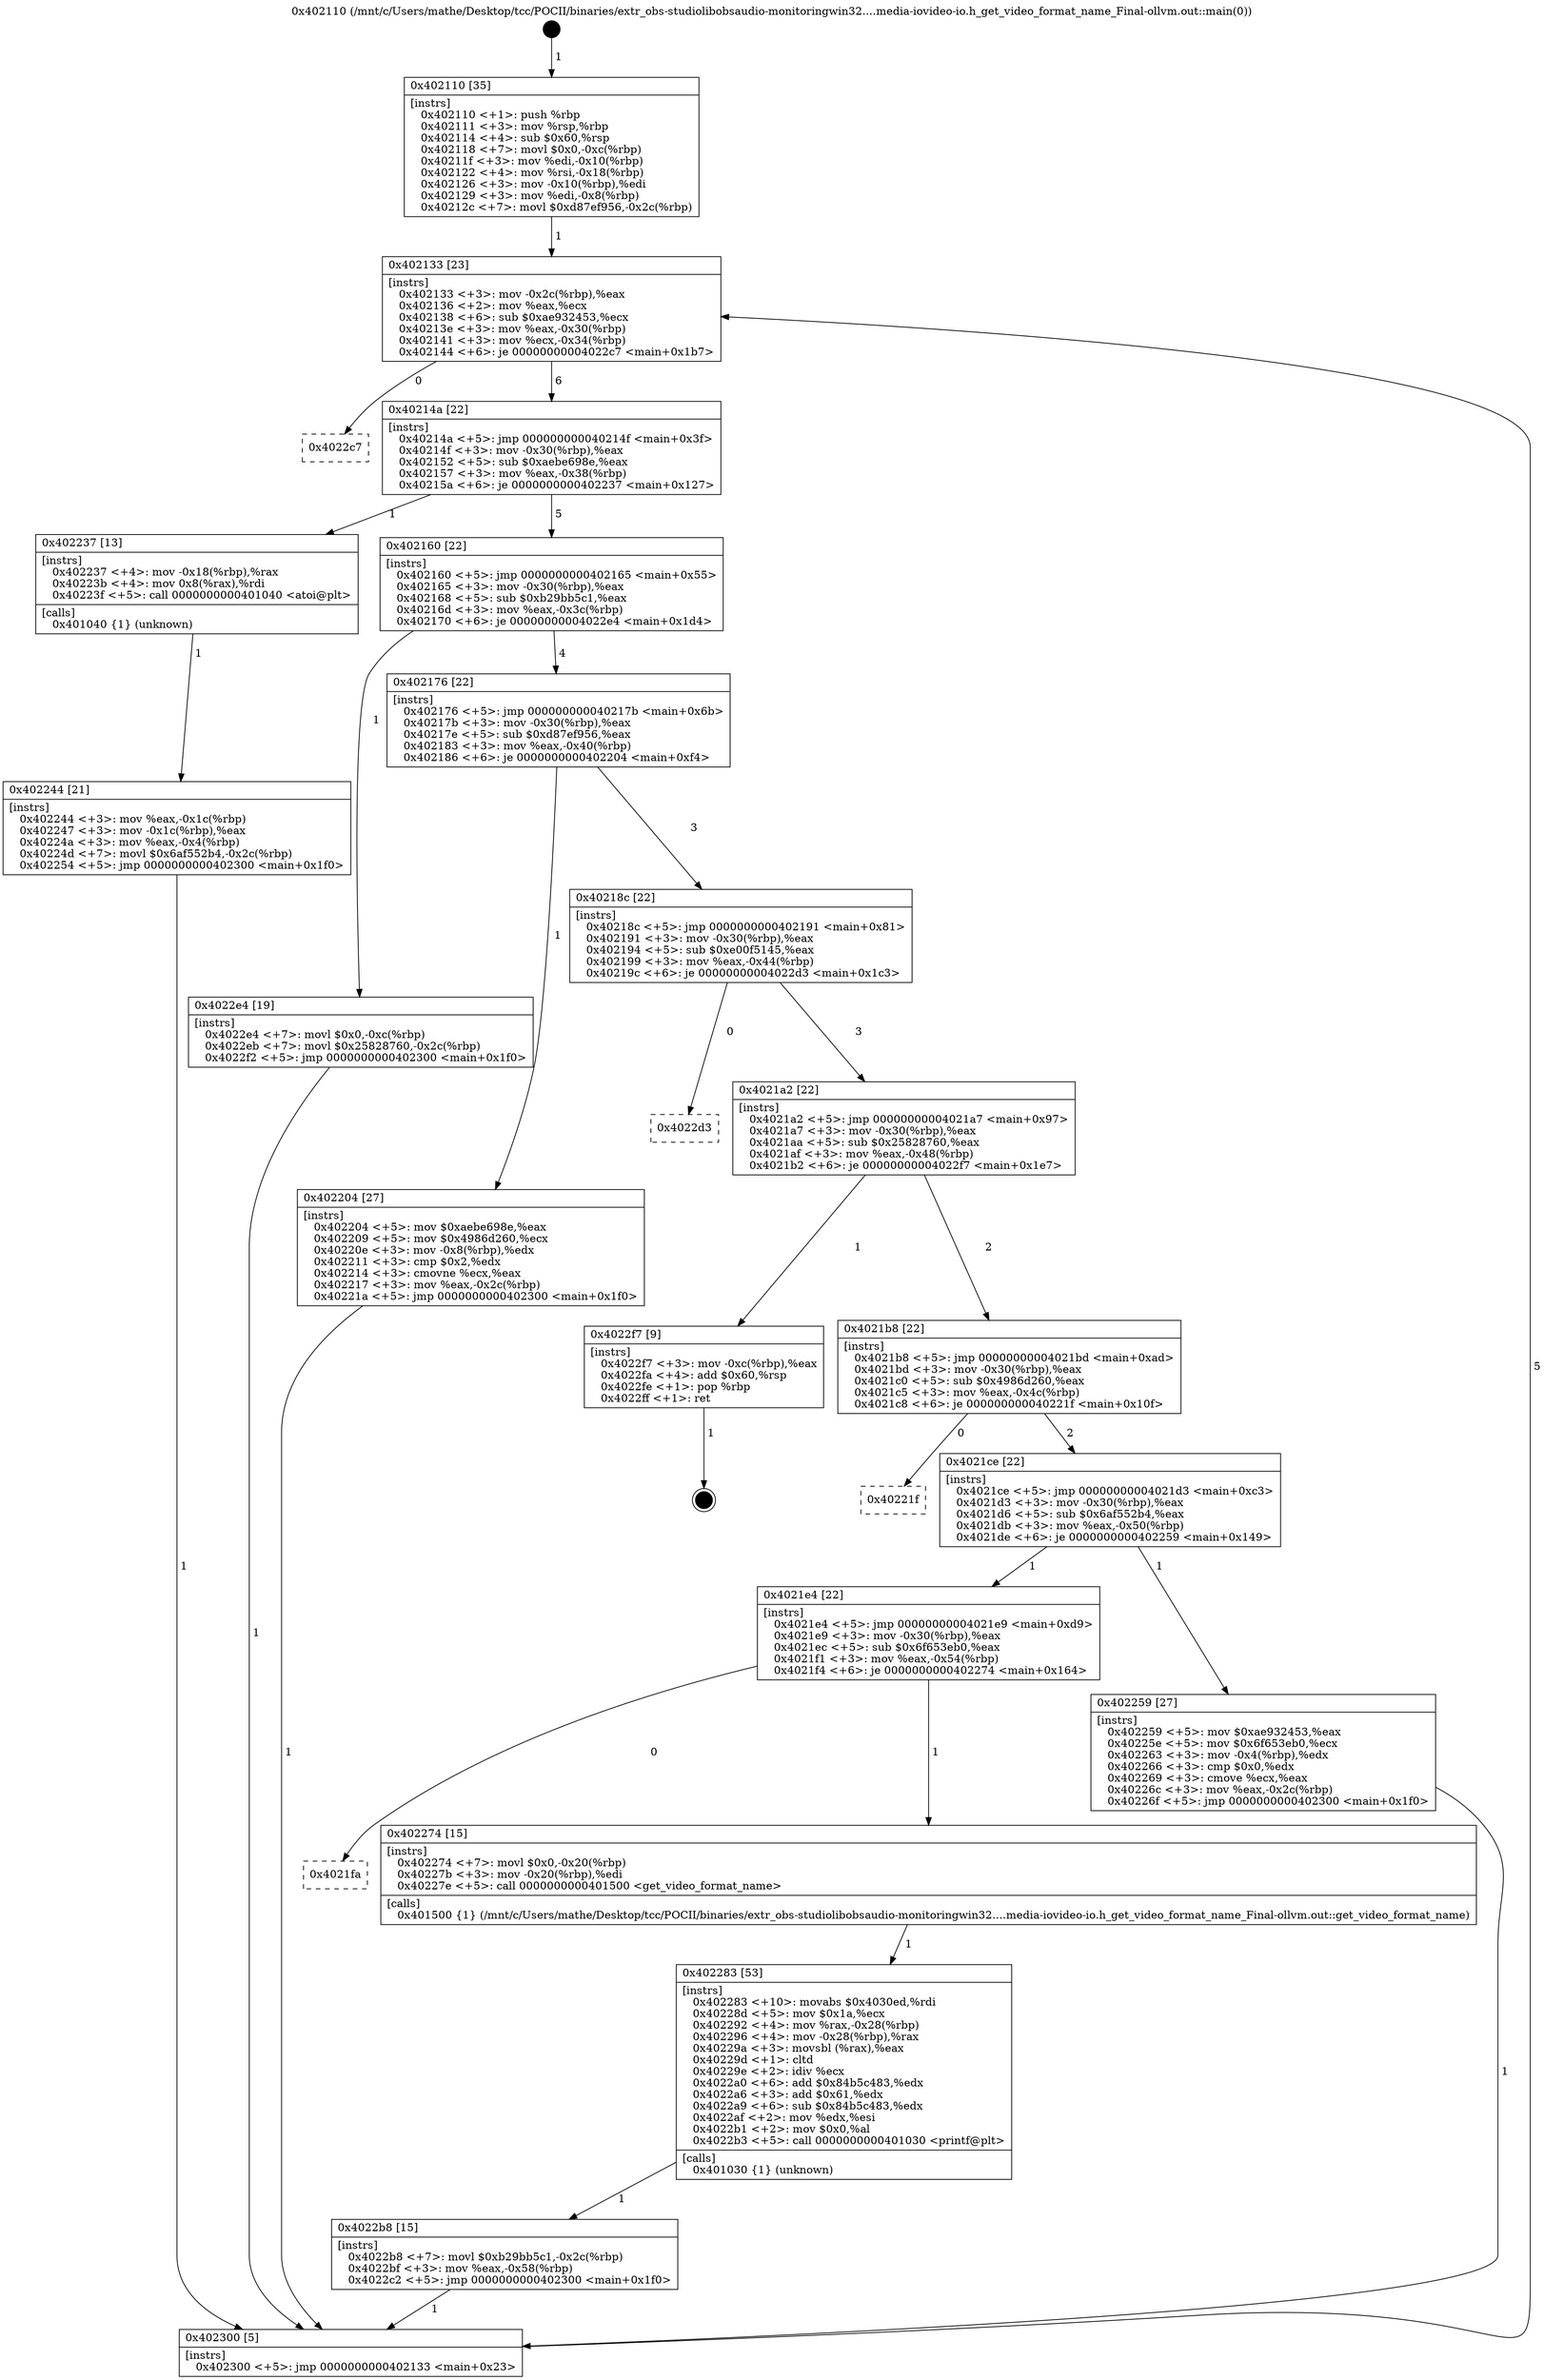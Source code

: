 digraph "0x402110" {
  label = "0x402110 (/mnt/c/Users/mathe/Desktop/tcc/POCII/binaries/extr_obs-studiolibobsaudio-monitoringwin32....media-iovideo-io.h_get_video_format_name_Final-ollvm.out::main(0))"
  labelloc = "t"
  node[shape=record]

  Entry [label="",width=0.3,height=0.3,shape=circle,fillcolor=black,style=filled]
  "0x402133" [label="{
     0x402133 [23]\l
     | [instrs]\l
     &nbsp;&nbsp;0x402133 \<+3\>: mov -0x2c(%rbp),%eax\l
     &nbsp;&nbsp;0x402136 \<+2\>: mov %eax,%ecx\l
     &nbsp;&nbsp;0x402138 \<+6\>: sub $0xae932453,%ecx\l
     &nbsp;&nbsp;0x40213e \<+3\>: mov %eax,-0x30(%rbp)\l
     &nbsp;&nbsp;0x402141 \<+3\>: mov %ecx,-0x34(%rbp)\l
     &nbsp;&nbsp;0x402144 \<+6\>: je 00000000004022c7 \<main+0x1b7\>\l
  }"]
  "0x4022c7" [label="{
     0x4022c7\l
  }", style=dashed]
  "0x40214a" [label="{
     0x40214a [22]\l
     | [instrs]\l
     &nbsp;&nbsp;0x40214a \<+5\>: jmp 000000000040214f \<main+0x3f\>\l
     &nbsp;&nbsp;0x40214f \<+3\>: mov -0x30(%rbp),%eax\l
     &nbsp;&nbsp;0x402152 \<+5\>: sub $0xaebe698e,%eax\l
     &nbsp;&nbsp;0x402157 \<+3\>: mov %eax,-0x38(%rbp)\l
     &nbsp;&nbsp;0x40215a \<+6\>: je 0000000000402237 \<main+0x127\>\l
  }"]
  Exit [label="",width=0.3,height=0.3,shape=circle,fillcolor=black,style=filled,peripheries=2]
  "0x402237" [label="{
     0x402237 [13]\l
     | [instrs]\l
     &nbsp;&nbsp;0x402237 \<+4\>: mov -0x18(%rbp),%rax\l
     &nbsp;&nbsp;0x40223b \<+4\>: mov 0x8(%rax),%rdi\l
     &nbsp;&nbsp;0x40223f \<+5\>: call 0000000000401040 \<atoi@plt\>\l
     | [calls]\l
     &nbsp;&nbsp;0x401040 \{1\} (unknown)\l
  }"]
  "0x402160" [label="{
     0x402160 [22]\l
     | [instrs]\l
     &nbsp;&nbsp;0x402160 \<+5\>: jmp 0000000000402165 \<main+0x55\>\l
     &nbsp;&nbsp;0x402165 \<+3\>: mov -0x30(%rbp),%eax\l
     &nbsp;&nbsp;0x402168 \<+5\>: sub $0xb29bb5c1,%eax\l
     &nbsp;&nbsp;0x40216d \<+3\>: mov %eax,-0x3c(%rbp)\l
     &nbsp;&nbsp;0x402170 \<+6\>: je 00000000004022e4 \<main+0x1d4\>\l
  }"]
  "0x4022b8" [label="{
     0x4022b8 [15]\l
     | [instrs]\l
     &nbsp;&nbsp;0x4022b8 \<+7\>: movl $0xb29bb5c1,-0x2c(%rbp)\l
     &nbsp;&nbsp;0x4022bf \<+3\>: mov %eax,-0x58(%rbp)\l
     &nbsp;&nbsp;0x4022c2 \<+5\>: jmp 0000000000402300 \<main+0x1f0\>\l
  }"]
  "0x4022e4" [label="{
     0x4022e4 [19]\l
     | [instrs]\l
     &nbsp;&nbsp;0x4022e4 \<+7\>: movl $0x0,-0xc(%rbp)\l
     &nbsp;&nbsp;0x4022eb \<+7\>: movl $0x25828760,-0x2c(%rbp)\l
     &nbsp;&nbsp;0x4022f2 \<+5\>: jmp 0000000000402300 \<main+0x1f0\>\l
  }"]
  "0x402176" [label="{
     0x402176 [22]\l
     | [instrs]\l
     &nbsp;&nbsp;0x402176 \<+5\>: jmp 000000000040217b \<main+0x6b\>\l
     &nbsp;&nbsp;0x40217b \<+3\>: mov -0x30(%rbp),%eax\l
     &nbsp;&nbsp;0x40217e \<+5\>: sub $0xd87ef956,%eax\l
     &nbsp;&nbsp;0x402183 \<+3\>: mov %eax,-0x40(%rbp)\l
     &nbsp;&nbsp;0x402186 \<+6\>: je 0000000000402204 \<main+0xf4\>\l
  }"]
  "0x402283" [label="{
     0x402283 [53]\l
     | [instrs]\l
     &nbsp;&nbsp;0x402283 \<+10\>: movabs $0x4030ed,%rdi\l
     &nbsp;&nbsp;0x40228d \<+5\>: mov $0x1a,%ecx\l
     &nbsp;&nbsp;0x402292 \<+4\>: mov %rax,-0x28(%rbp)\l
     &nbsp;&nbsp;0x402296 \<+4\>: mov -0x28(%rbp),%rax\l
     &nbsp;&nbsp;0x40229a \<+3\>: movsbl (%rax),%eax\l
     &nbsp;&nbsp;0x40229d \<+1\>: cltd\l
     &nbsp;&nbsp;0x40229e \<+2\>: idiv %ecx\l
     &nbsp;&nbsp;0x4022a0 \<+6\>: add $0x84b5c483,%edx\l
     &nbsp;&nbsp;0x4022a6 \<+3\>: add $0x61,%edx\l
     &nbsp;&nbsp;0x4022a9 \<+6\>: sub $0x84b5c483,%edx\l
     &nbsp;&nbsp;0x4022af \<+2\>: mov %edx,%esi\l
     &nbsp;&nbsp;0x4022b1 \<+2\>: mov $0x0,%al\l
     &nbsp;&nbsp;0x4022b3 \<+5\>: call 0000000000401030 \<printf@plt\>\l
     | [calls]\l
     &nbsp;&nbsp;0x401030 \{1\} (unknown)\l
  }"]
  "0x402204" [label="{
     0x402204 [27]\l
     | [instrs]\l
     &nbsp;&nbsp;0x402204 \<+5\>: mov $0xaebe698e,%eax\l
     &nbsp;&nbsp;0x402209 \<+5\>: mov $0x4986d260,%ecx\l
     &nbsp;&nbsp;0x40220e \<+3\>: mov -0x8(%rbp),%edx\l
     &nbsp;&nbsp;0x402211 \<+3\>: cmp $0x2,%edx\l
     &nbsp;&nbsp;0x402214 \<+3\>: cmovne %ecx,%eax\l
     &nbsp;&nbsp;0x402217 \<+3\>: mov %eax,-0x2c(%rbp)\l
     &nbsp;&nbsp;0x40221a \<+5\>: jmp 0000000000402300 \<main+0x1f0\>\l
  }"]
  "0x40218c" [label="{
     0x40218c [22]\l
     | [instrs]\l
     &nbsp;&nbsp;0x40218c \<+5\>: jmp 0000000000402191 \<main+0x81\>\l
     &nbsp;&nbsp;0x402191 \<+3\>: mov -0x30(%rbp),%eax\l
     &nbsp;&nbsp;0x402194 \<+5\>: sub $0xe00f5145,%eax\l
     &nbsp;&nbsp;0x402199 \<+3\>: mov %eax,-0x44(%rbp)\l
     &nbsp;&nbsp;0x40219c \<+6\>: je 00000000004022d3 \<main+0x1c3\>\l
  }"]
  "0x402300" [label="{
     0x402300 [5]\l
     | [instrs]\l
     &nbsp;&nbsp;0x402300 \<+5\>: jmp 0000000000402133 \<main+0x23\>\l
  }"]
  "0x402110" [label="{
     0x402110 [35]\l
     | [instrs]\l
     &nbsp;&nbsp;0x402110 \<+1\>: push %rbp\l
     &nbsp;&nbsp;0x402111 \<+3\>: mov %rsp,%rbp\l
     &nbsp;&nbsp;0x402114 \<+4\>: sub $0x60,%rsp\l
     &nbsp;&nbsp;0x402118 \<+7\>: movl $0x0,-0xc(%rbp)\l
     &nbsp;&nbsp;0x40211f \<+3\>: mov %edi,-0x10(%rbp)\l
     &nbsp;&nbsp;0x402122 \<+4\>: mov %rsi,-0x18(%rbp)\l
     &nbsp;&nbsp;0x402126 \<+3\>: mov -0x10(%rbp),%edi\l
     &nbsp;&nbsp;0x402129 \<+3\>: mov %edi,-0x8(%rbp)\l
     &nbsp;&nbsp;0x40212c \<+7\>: movl $0xd87ef956,-0x2c(%rbp)\l
  }"]
  "0x402244" [label="{
     0x402244 [21]\l
     | [instrs]\l
     &nbsp;&nbsp;0x402244 \<+3\>: mov %eax,-0x1c(%rbp)\l
     &nbsp;&nbsp;0x402247 \<+3\>: mov -0x1c(%rbp),%eax\l
     &nbsp;&nbsp;0x40224a \<+3\>: mov %eax,-0x4(%rbp)\l
     &nbsp;&nbsp;0x40224d \<+7\>: movl $0x6af552b4,-0x2c(%rbp)\l
     &nbsp;&nbsp;0x402254 \<+5\>: jmp 0000000000402300 \<main+0x1f0\>\l
  }"]
  "0x4021fa" [label="{
     0x4021fa\l
  }", style=dashed]
  "0x4022d3" [label="{
     0x4022d3\l
  }", style=dashed]
  "0x4021a2" [label="{
     0x4021a2 [22]\l
     | [instrs]\l
     &nbsp;&nbsp;0x4021a2 \<+5\>: jmp 00000000004021a7 \<main+0x97\>\l
     &nbsp;&nbsp;0x4021a7 \<+3\>: mov -0x30(%rbp),%eax\l
     &nbsp;&nbsp;0x4021aa \<+5\>: sub $0x25828760,%eax\l
     &nbsp;&nbsp;0x4021af \<+3\>: mov %eax,-0x48(%rbp)\l
     &nbsp;&nbsp;0x4021b2 \<+6\>: je 00000000004022f7 \<main+0x1e7\>\l
  }"]
  "0x402274" [label="{
     0x402274 [15]\l
     | [instrs]\l
     &nbsp;&nbsp;0x402274 \<+7\>: movl $0x0,-0x20(%rbp)\l
     &nbsp;&nbsp;0x40227b \<+3\>: mov -0x20(%rbp),%edi\l
     &nbsp;&nbsp;0x40227e \<+5\>: call 0000000000401500 \<get_video_format_name\>\l
     | [calls]\l
     &nbsp;&nbsp;0x401500 \{1\} (/mnt/c/Users/mathe/Desktop/tcc/POCII/binaries/extr_obs-studiolibobsaudio-monitoringwin32....media-iovideo-io.h_get_video_format_name_Final-ollvm.out::get_video_format_name)\l
  }"]
  "0x4022f7" [label="{
     0x4022f7 [9]\l
     | [instrs]\l
     &nbsp;&nbsp;0x4022f7 \<+3\>: mov -0xc(%rbp),%eax\l
     &nbsp;&nbsp;0x4022fa \<+4\>: add $0x60,%rsp\l
     &nbsp;&nbsp;0x4022fe \<+1\>: pop %rbp\l
     &nbsp;&nbsp;0x4022ff \<+1\>: ret\l
  }"]
  "0x4021b8" [label="{
     0x4021b8 [22]\l
     | [instrs]\l
     &nbsp;&nbsp;0x4021b8 \<+5\>: jmp 00000000004021bd \<main+0xad\>\l
     &nbsp;&nbsp;0x4021bd \<+3\>: mov -0x30(%rbp),%eax\l
     &nbsp;&nbsp;0x4021c0 \<+5\>: sub $0x4986d260,%eax\l
     &nbsp;&nbsp;0x4021c5 \<+3\>: mov %eax,-0x4c(%rbp)\l
     &nbsp;&nbsp;0x4021c8 \<+6\>: je 000000000040221f \<main+0x10f\>\l
  }"]
  "0x4021e4" [label="{
     0x4021e4 [22]\l
     | [instrs]\l
     &nbsp;&nbsp;0x4021e4 \<+5\>: jmp 00000000004021e9 \<main+0xd9\>\l
     &nbsp;&nbsp;0x4021e9 \<+3\>: mov -0x30(%rbp),%eax\l
     &nbsp;&nbsp;0x4021ec \<+5\>: sub $0x6f653eb0,%eax\l
     &nbsp;&nbsp;0x4021f1 \<+3\>: mov %eax,-0x54(%rbp)\l
     &nbsp;&nbsp;0x4021f4 \<+6\>: je 0000000000402274 \<main+0x164\>\l
  }"]
  "0x40221f" [label="{
     0x40221f\l
  }", style=dashed]
  "0x4021ce" [label="{
     0x4021ce [22]\l
     | [instrs]\l
     &nbsp;&nbsp;0x4021ce \<+5\>: jmp 00000000004021d3 \<main+0xc3\>\l
     &nbsp;&nbsp;0x4021d3 \<+3\>: mov -0x30(%rbp),%eax\l
     &nbsp;&nbsp;0x4021d6 \<+5\>: sub $0x6af552b4,%eax\l
     &nbsp;&nbsp;0x4021db \<+3\>: mov %eax,-0x50(%rbp)\l
     &nbsp;&nbsp;0x4021de \<+6\>: je 0000000000402259 \<main+0x149\>\l
  }"]
  "0x402259" [label="{
     0x402259 [27]\l
     | [instrs]\l
     &nbsp;&nbsp;0x402259 \<+5\>: mov $0xae932453,%eax\l
     &nbsp;&nbsp;0x40225e \<+5\>: mov $0x6f653eb0,%ecx\l
     &nbsp;&nbsp;0x402263 \<+3\>: mov -0x4(%rbp),%edx\l
     &nbsp;&nbsp;0x402266 \<+3\>: cmp $0x0,%edx\l
     &nbsp;&nbsp;0x402269 \<+3\>: cmove %ecx,%eax\l
     &nbsp;&nbsp;0x40226c \<+3\>: mov %eax,-0x2c(%rbp)\l
     &nbsp;&nbsp;0x40226f \<+5\>: jmp 0000000000402300 \<main+0x1f0\>\l
  }"]
  Entry -> "0x402110" [label=" 1"]
  "0x402133" -> "0x4022c7" [label=" 0"]
  "0x402133" -> "0x40214a" [label=" 6"]
  "0x4022f7" -> Exit [label=" 1"]
  "0x40214a" -> "0x402237" [label=" 1"]
  "0x40214a" -> "0x402160" [label=" 5"]
  "0x4022e4" -> "0x402300" [label=" 1"]
  "0x402160" -> "0x4022e4" [label=" 1"]
  "0x402160" -> "0x402176" [label=" 4"]
  "0x4022b8" -> "0x402300" [label=" 1"]
  "0x402176" -> "0x402204" [label=" 1"]
  "0x402176" -> "0x40218c" [label=" 3"]
  "0x402204" -> "0x402300" [label=" 1"]
  "0x402110" -> "0x402133" [label=" 1"]
  "0x402300" -> "0x402133" [label=" 5"]
  "0x402237" -> "0x402244" [label=" 1"]
  "0x402244" -> "0x402300" [label=" 1"]
  "0x402283" -> "0x4022b8" [label=" 1"]
  "0x40218c" -> "0x4022d3" [label=" 0"]
  "0x40218c" -> "0x4021a2" [label=" 3"]
  "0x402274" -> "0x402283" [label=" 1"]
  "0x4021a2" -> "0x4022f7" [label=" 1"]
  "0x4021a2" -> "0x4021b8" [label=" 2"]
  "0x4021e4" -> "0x4021fa" [label=" 0"]
  "0x4021b8" -> "0x40221f" [label=" 0"]
  "0x4021b8" -> "0x4021ce" [label=" 2"]
  "0x4021e4" -> "0x402274" [label=" 1"]
  "0x4021ce" -> "0x402259" [label=" 1"]
  "0x4021ce" -> "0x4021e4" [label=" 1"]
  "0x402259" -> "0x402300" [label=" 1"]
}

